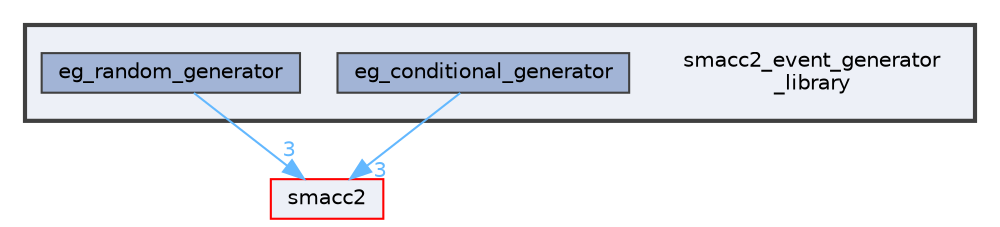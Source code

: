 digraph "smacc2_event_generator_library"
{
 // LATEX_PDF_SIZE
  bgcolor="transparent";
  edge [fontname=Helvetica,fontsize=10,labelfontname=Helvetica,labelfontsize=10];
  node [fontname=Helvetica,fontsize=10,shape=box,height=0.2,width=0.4];
  compound=true
  subgraph clusterdir_d9d61ccbb2cc919ad123c80641fafcfa {
    graph [ bgcolor="#edf0f7", pencolor="grey25", label="", fontname=Helvetica,fontsize=10 style="filled,bold", URL="dir_d9d61ccbb2cc919ad123c80641fafcfa.html",tooltip=""]
    dir_d9d61ccbb2cc919ad123c80641fafcfa [shape=plaintext, label="smacc2_event_generator\l_library"];
  dir_c2abac339c030ab4c6be5f6e5c520b07 [label="eg_conditional_generator", fillcolor="#a2b4d6", color="grey25", style="filled", URL="dir_c2abac339c030ab4c6be5f6e5c520b07.html",tooltip=""];
  dir_f74ff4efd8b62b45ad0198260132d419 [label="eg_random_generator", fillcolor="#a2b4d6", color="grey25", style="filled", URL="dir_f74ff4efd8b62b45ad0198260132d419.html",tooltip=""];
  }
  dir_ce4c19d6108cf5285f3105ec9cd73bf1 [label="smacc2", fillcolor="#edf0f7", color="red", style="filled", URL="dir_ce4c19d6108cf5285f3105ec9cd73bf1.html",tooltip=""];
  dir_c2abac339c030ab4c6be5f6e5c520b07->dir_ce4c19d6108cf5285f3105ec9cd73bf1 [headlabel="3", labeldistance=1.5 headhref="dir_000011_000043.html" color="steelblue1" fontcolor="steelblue1"];
  dir_f74ff4efd8b62b45ad0198260132d419->dir_ce4c19d6108cf5285f3105ec9cd73bf1 [headlabel="3", labeldistance=1.5 headhref="dir_000014_000043.html" color="steelblue1" fontcolor="steelblue1"];
}
